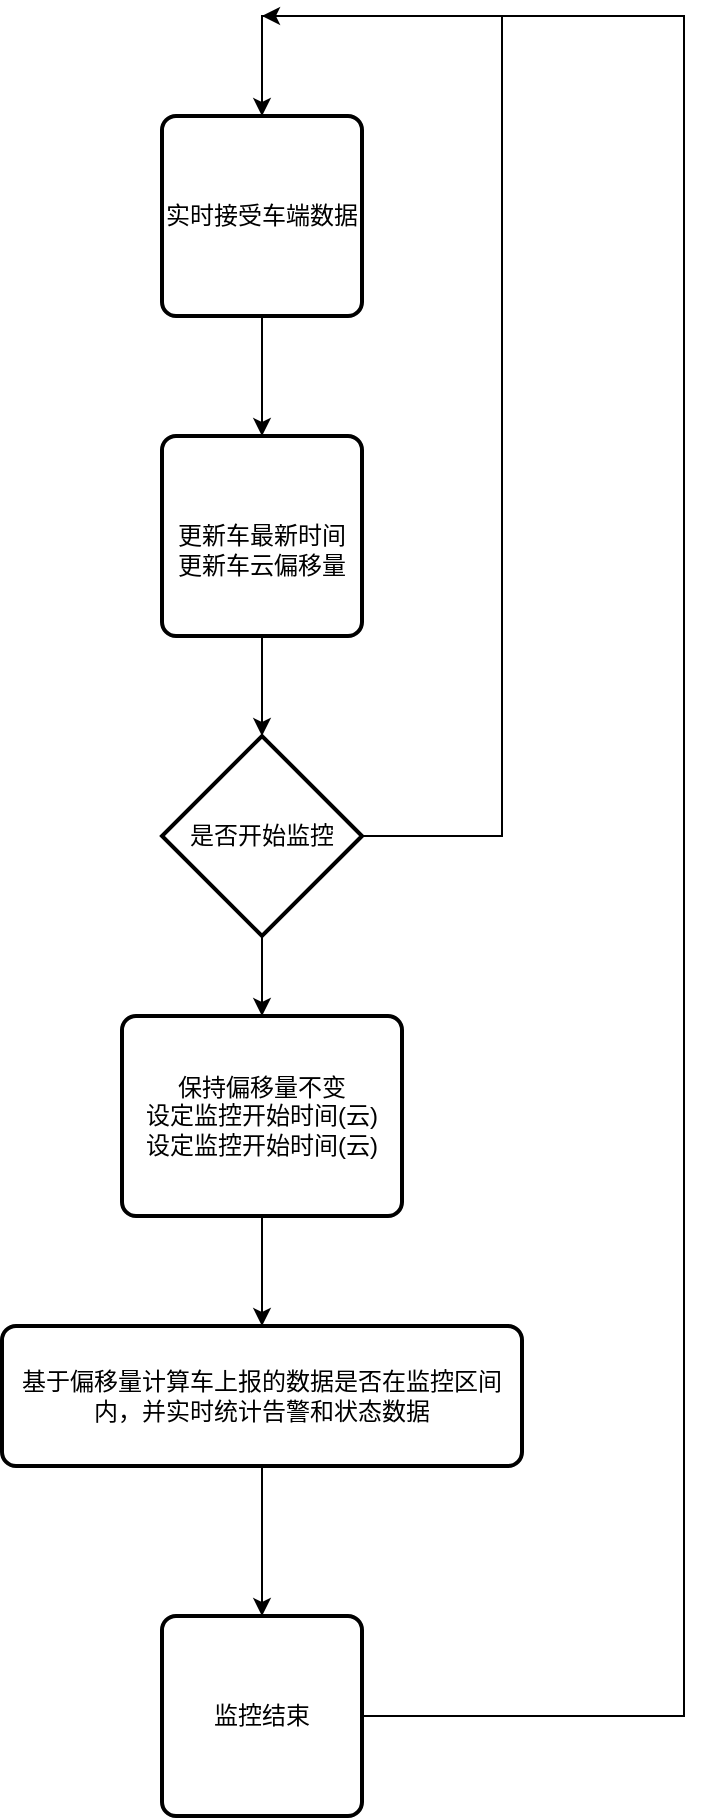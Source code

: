 <mxfile version="22.1.3" type="github">
  <diagram name="第 1 页" id="dAueB1Siruz7Ru2IpDfj">
    <mxGraphModel dx="1128" dy="484" grid="1" gridSize="10" guides="1" tooltips="1" connect="1" arrows="1" fold="1" page="1" pageScale="1" pageWidth="3300" pageHeight="4681" math="0" shadow="0">
      <root>
        <mxCell id="0" />
        <mxCell id="1" parent="0" />
        <mxCell id="xrgXY2-mwNu85WDdIgUO-5" style="edgeStyle=orthogonalEdgeStyle;rounded=0;orthogonalLoop=1;jettySize=auto;html=1;exitX=0.5;exitY=0;exitDx=0;exitDy=0;entryX=0.5;entryY=0;entryDx=0;entryDy=0;exitPerimeter=0;" edge="1" parent="1" source="xrgXY2-mwNu85WDdIgUO-7" target="xrgXY2-mwNu85WDdIgUO-3">
          <mxGeometry relative="1" as="geometry">
            <mxPoint x="260" y="120" as="targetPoint" />
            <mxPoint x="310" y="480" as="sourcePoint" />
            <Array as="points">
              <mxPoint x="270" y="480" />
              <mxPoint x="270" y="70" />
              <mxPoint x="150" y="70" />
            </Array>
          </mxGeometry>
        </mxCell>
        <mxCell id="xrgXY2-mwNu85WDdIgUO-8" style="edgeStyle=orthogonalEdgeStyle;rounded=0;orthogonalLoop=1;jettySize=auto;html=1;exitX=0.5;exitY=1;exitDx=0;exitDy=0;" edge="1" parent="1" source="xrgXY2-mwNu85WDdIgUO-2" target="xrgXY2-mwNu85WDdIgUO-7">
          <mxGeometry relative="1" as="geometry" />
        </mxCell>
        <mxCell id="xrgXY2-mwNu85WDdIgUO-2" value="&lt;br&gt;更新车最新时间&lt;br&gt;更新车云偏移量" style="rounded=1;whiteSpace=wrap;html=1;absoluteArcSize=1;arcSize=14;strokeWidth=2;" vertex="1" parent="1">
          <mxGeometry x="100" y="280" width="100" height="100" as="geometry" />
        </mxCell>
        <mxCell id="xrgXY2-mwNu85WDdIgUO-4" style="edgeStyle=orthogonalEdgeStyle;rounded=0;orthogonalLoop=1;jettySize=auto;html=1;entryX=0.5;entryY=0;entryDx=0;entryDy=0;" edge="1" parent="1" source="xrgXY2-mwNu85WDdIgUO-3" target="xrgXY2-mwNu85WDdIgUO-2">
          <mxGeometry relative="1" as="geometry" />
        </mxCell>
        <mxCell id="xrgXY2-mwNu85WDdIgUO-3" value="实时接受车端数据" style="rounded=1;whiteSpace=wrap;html=1;absoluteArcSize=1;arcSize=14;strokeWidth=2;" vertex="1" parent="1">
          <mxGeometry x="100" y="120" width="100" height="100" as="geometry" />
        </mxCell>
        <mxCell id="xrgXY2-mwNu85WDdIgUO-12" style="edgeStyle=orthogonalEdgeStyle;rounded=0;orthogonalLoop=1;jettySize=auto;html=1;" edge="1" parent="1" source="xrgXY2-mwNu85WDdIgUO-7" target="xrgXY2-mwNu85WDdIgUO-11">
          <mxGeometry relative="1" as="geometry" />
        </mxCell>
        <mxCell id="xrgXY2-mwNu85WDdIgUO-7" value="是否开始监控" style="strokeWidth=2;html=1;shape=mxgraph.flowchart.decision;whiteSpace=wrap;direction=south;" vertex="1" parent="1">
          <mxGeometry x="100" y="430" width="100" height="100" as="geometry" />
        </mxCell>
        <mxCell id="xrgXY2-mwNu85WDdIgUO-14" style="edgeStyle=orthogonalEdgeStyle;rounded=0;orthogonalLoop=1;jettySize=auto;html=1;" edge="1" parent="1" source="xrgXY2-mwNu85WDdIgUO-11" target="xrgXY2-mwNu85WDdIgUO-13">
          <mxGeometry relative="1" as="geometry" />
        </mxCell>
        <mxCell id="xrgXY2-mwNu85WDdIgUO-11" value="保持偏移量不变&lt;br&gt;设定监控开始时间(云)&lt;br&gt;设定监控开始时间(云)" style="rounded=1;whiteSpace=wrap;html=1;absoluteArcSize=1;arcSize=14;strokeWidth=2;" vertex="1" parent="1">
          <mxGeometry x="80" y="570" width="140" height="100" as="geometry" />
        </mxCell>
        <mxCell id="xrgXY2-mwNu85WDdIgUO-17" value="" style="edgeStyle=orthogonalEdgeStyle;rounded=0;orthogonalLoop=1;jettySize=auto;html=1;" edge="1" parent="1" source="xrgXY2-mwNu85WDdIgUO-13" target="xrgXY2-mwNu85WDdIgUO-16">
          <mxGeometry relative="1" as="geometry" />
        </mxCell>
        <mxCell id="xrgXY2-mwNu85WDdIgUO-13" value="基于偏移量计算车上报的数据是否在监控区间内，并实时统计告警和状态数据" style="rounded=1;whiteSpace=wrap;html=1;absoluteArcSize=1;arcSize=14;strokeWidth=2;" vertex="1" parent="1">
          <mxGeometry x="20" y="725" width="260" height="70" as="geometry" />
        </mxCell>
        <mxCell id="xrgXY2-mwNu85WDdIgUO-18" style="edgeStyle=orthogonalEdgeStyle;rounded=0;orthogonalLoop=1;jettySize=auto;html=1;" edge="1" parent="1" source="xrgXY2-mwNu85WDdIgUO-16">
          <mxGeometry relative="1" as="geometry">
            <mxPoint x="150" y="70" as="targetPoint" />
            <Array as="points">
              <mxPoint x="361" y="920" />
            </Array>
          </mxGeometry>
        </mxCell>
        <mxCell id="xrgXY2-mwNu85WDdIgUO-16" value="监控结束" style="rounded=1;whiteSpace=wrap;html=1;absoluteArcSize=1;arcSize=14;strokeWidth=2;" vertex="1" parent="1">
          <mxGeometry x="100" y="870" width="100" height="100" as="geometry" />
        </mxCell>
      </root>
    </mxGraphModel>
  </diagram>
</mxfile>
